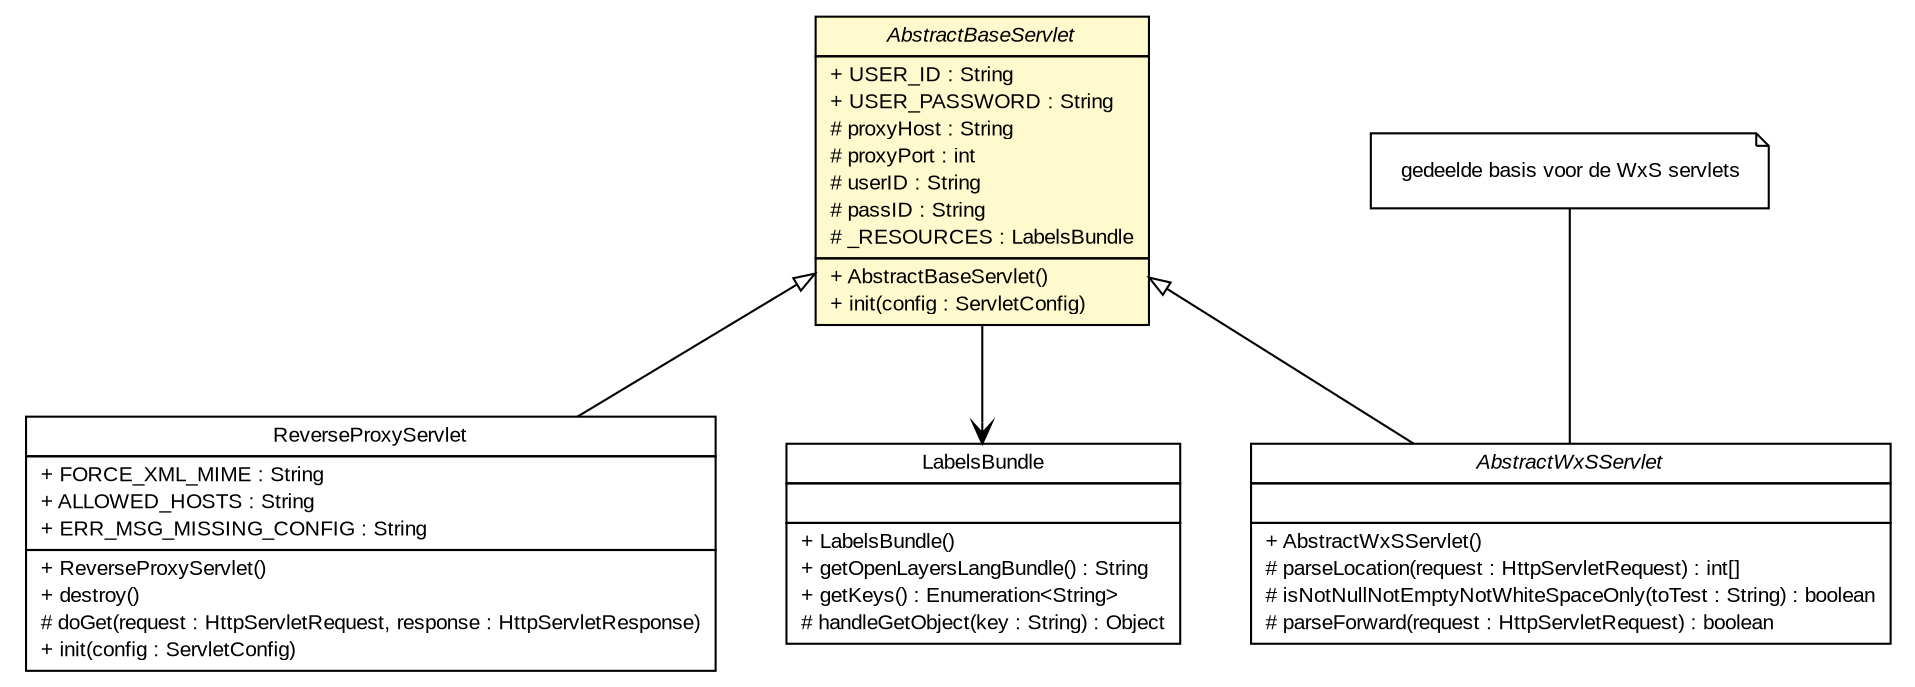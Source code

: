 #!/usr/local/bin/dot
#
# Class diagram 
# Generated by UMLGraph version R5_6 (http://www.umlgraph.org/)
#

digraph G {
	edge [fontname="arial",fontsize=10,labelfontname="arial",labelfontsize=10];
	node [fontname="arial",fontsize=10,shape=plaintext];
	nodesep=0.25;
	ranksep=0.5;
	// nl.mineleni.cbsviewer.servlet.ReverseProxyServlet
	c426 [label=<<table title="nl.mineleni.cbsviewer.servlet.ReverseProxyServlet" border="0" cellborder="1" cellspacing="0" cellpadding="2" port="p" href="./ReverseProxyServlet.html">
		<tr><td><table border="0" cellspacing="0" cellpadding="1">
<tr><td align="center" balign="center"> ReverseProxyServlet </td></tr>
		</table></td></tr>
		<tr><td><table border="0" cellspacing="0" cellpadding="1">
<tr><td align="left" balign="left"> + FORCE_XML_MIME : String </td></tr>
<tr><td align="left" balign="left"> + ALLOWED_HOSTS : String </td></tr>
<tr><td align="left" balign="left"> + ERR_MSG_MISSING_CONFIG : String </td></tr>
		</table></td></tr>
		<tr><td><table border="0" cellspacing="0" cellpadding="1">
<tr><td align="left" balign="left"> + ReverseProxyServlet() </td></tr>
<tr><td align="left" balign="left"> + destroy() </td></tr>
<tr><td align="left" balign="left"> # doGet(request : HttpServletRequest, response : HttpServletResponse) </td></tr>
<tr><td align="left" balign="left"> + init(config : ServletConfig) </td></tr>
		</table></td></tr>
		</table>>, URL="./ReverseProxyServlet.html", fontname="arial", fontcolor="black", fontsize=10.0];
	// nl.mineleni.cbsviewer.servlet.AbstractWxSServlet
	c428 [label=<<table title="nl.mineleni.cbsviewer.servlet.AbstractWxSServlet" border="0" cellborder="1" cellspacing="0" cellpadding="2" port="p" href="./AbstractWxSServlet.html">
		<tr><td><table border="0" cellspacing="0" cellpadding="1">
<tr><td align="center" balign="center"><font face="arial italic"> AbstractWxSServlet </font></td></tr>
		</table></td></tr>
		<tr><td><table border="0" cellspacing="0" cellpadding="1">
<tr><td align="left" balign="left">  </td></tr>
		</table></td></tr>
		<tr><td><table border="0" cellspacing="0" cellpadding="1">
<tr><td align="left" balign="left"> + AbstractWxSServlet() </td></tr>
<tr><td align="left" balign="left"> # parseLocation(request : HttpServletRequest) : int[] </td></tr>
<tr><td align="left" balign="left"> # isNotNullNotEmptyNotWhiteSpaceOnly(toTest : String) : boolean </td></tr>
<tr><td align="left" balign="left"> # parseForward(request : HttpServletRequest) : boolean </td></tr>
		</table></td></tr>
		</table>>, URL="./AbstractWxSServlet.html", fontname="arial", fontcolor="black", fontsize=10.0];
	// Note annotation
	n0cc428 [label=<<table title="nl.mineleni.cbsviewer.servlet.AbstractWxSServlet" border="0" cellborder="0" cellspacing="0" cellpadding="2" port="p" href="./AbstractWxSServlet.html">
		<tr><td><table border="0" cellspacing="0" cellpadding="1">
<tr><td align="left" balign="left"> gedeelde basis voor de WxS servlets </td></tr>
		</table></td></tr>
		</table>>, fontname="arial", fontcolor="black", fontsize=10.0, shape=note];
	n0cc428 -> c428:p[arrowhead=none];
	// nl.mineleni.cbsviewer.servlet.AbstractBaseServlet
	c429 [label=<<table title="nl.mineleni.cbsviewer.servlet.AbstractBaseServlet" border="0" cellborder="1" cellspacing="0" cellpadding="2" port="p" bgcolor="lemonChiffon" href="./AbstractBaseServlet.html">
		<tr><td><table border="0" cellspacing="0" cellpadding="1">
<tr><td align="center" balign="center"><font face="arial italic"> AbstractBaseServlet </font></td></tr>
		</table></td></tr>
		<tr><td><table border="0" cellspacing="0" cellpadding="1">
<tr><td align="left" balign="left"> + USER_ID : String </td></tr>
<tr><td align="left" balign="left"> + USER_PASSWORD : String </td></tr>
<tr><td align="left" balign="left"> # proxyHost : String </td></tr>
<tr><td align="left" balign="left"> # proxyPort : int </td></tr>
<tr><td align="left" balign="left"> # userID : String </td></tr>
<tr><td align="left" balign="left"> # passID : String </td></tr>
<tr><td align="left" balign="left"> # _RESOURCES : LabelsBundle </td></tr>
		</table></td></tr>
		<tr><td><table border="0" cellspacing="0" cellpadding="1">
<tr><td align="left" balign="left"> + AbstractBaseServlet() </td></tr>
<tr><td align="left" balign="left"> + init(config : ServletConfig) </td></tr>
		</table></td></tr>
		</table>>, URL="./AbstractBaseServlet.html", fontname="arial", fontcolor="black", fontsize=10.0];
	// nl.mineleni.cbsviewer.util.LabelsBundle
	c466 [label=<<table title="nl.mineleni.cbsviewer.util.LabelsBundle" border="0" cellborder="1" cellspacing="0" cellpadding="2" port="p" href="../util/LabelsBundle.html">
		<tr><td><table border="0" cellspacing="0" cellpadding="1">
<tr><td align="center" balign="center"> LabelsBundle </td></tr>
		</table></td></tr>
		<tr><td><table border="0" cellspacing="0" cellpadding="1">
<tr><td align="left" balign="left">  </td></tr>
		</table></td></tr>
		<tr><td><table border="0" cellspacing="0" cellpadding="1">
<tr><td align="left" balign="left"> + LabelsBundle() </td></tr>
<tr><td align="left" balign="left"> + getOpenLayersLangBundle() : String </td></tr>
<tr><td align="left" balign="left"> + getKeys() : Enumeration&lt;String&gt; </td></tr>
<tr><td align="left" balign="left"> # handleGetObject(key : String) : Object </td></tr>
		</table></td></tr>
		</table>>, URL="../util/LabelsBundle.html", fontname="arial", fontcolor="black", fontsize=10.0];
	//nl.mineleni.cbsviewer.servlet.ReverseProxyServlet extends nl.mineleni.cbsviewer.servlet.AbstractBaseServlet
	c429:p -> c426:p [dir=back,arrowtail=empty];
	//nl.mineleni.cbsviewer.servlet.AbstractWxSServlet extends nl.mineleni.cbsviewer.servlet.AbstractBaseServlet
	c429:p -> c428:p [dir=back,arrowtail=empty];
	// nl.mineleni.cbsviewer.servlet.AbstractBaseServlet NAVASSOC nl.mineleni.cbsviewer.util.LabelsBundle
	c429:p -> c466:p [taillabel="", label="", headlabel="", fontname="arial", fontcolor="black", fontsize=10.0, color="black", arrowhead=open];
}


